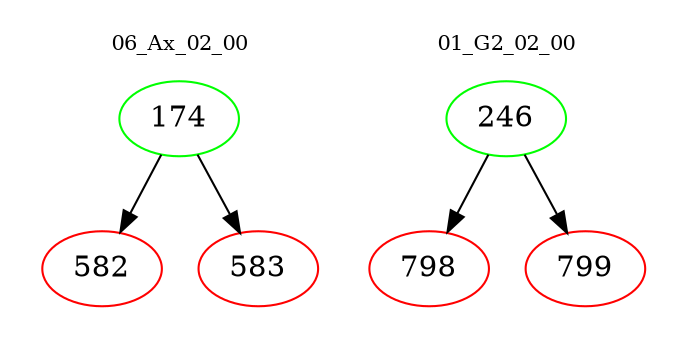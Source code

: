 digraph{
subgraph cluster_0 {
color = white
label = "06_Ax_02_00";
fontsize=10;
T0_174 [label="174", color="green"]
T0_174 -> T0_582 [color="black"]
T0_582 [label="582", color="red"]
T0_174 -> T0_583 [color="black"]
T0_583 [label="583", color="red"]
}
subgraph cluster_1 {
color = white
label = "01_G2_02_00";
fontsize=10;
T1_246 [label="246", color="green"]
T1_246 -> T1_798 [color="black"]
T1_798 [label="798", color="red"]
T1_246 -> T1_799 [color="black"]
T1_799 [label="799", color="red"]
}
}
